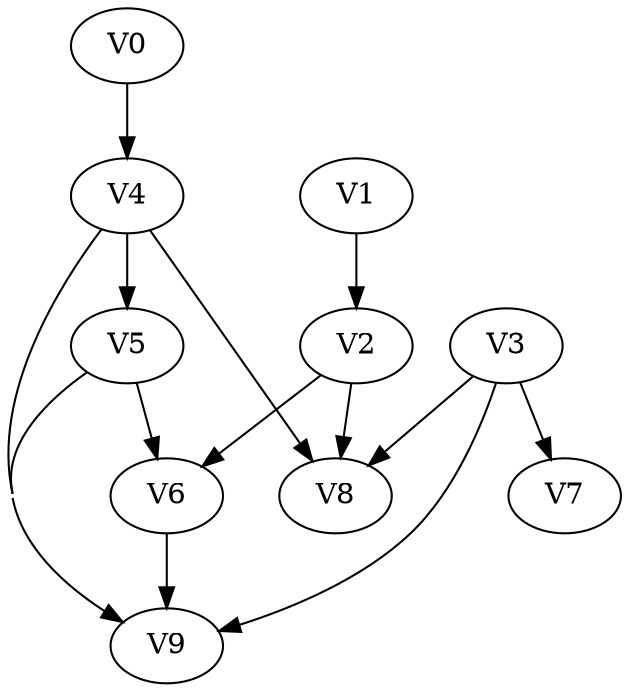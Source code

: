 strict digraph my_dotgraph {
concentrate=True;
V0;
V1;
V2;
V3;
V4;
V5;
V6;
V7;
V8;
V9;
V0 -> V4;
V1 -> V2;
V2 -> V6;
V2 -> V8;
V3 -> V7;
V3 -> V8;
V3 -> V9;
V4 -> V5;
V4 -> V8;
V4 -> V9;
V5 -> V6;
V5 -> V9;
V6 -> V9;
V8 
}